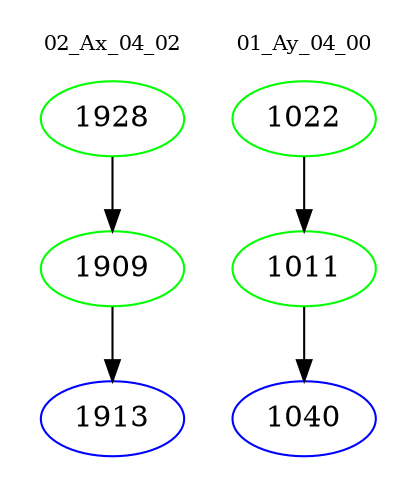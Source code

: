digraph{
subgraph cluster_0 {
color = white
label = "02_Ax_04_02";
fontsize=10;
T0_1928 [label="1928", color="green"]
T0_1928 -> T0_1909 [color="black"]
T0_1909 [label="1909", color="green"]
T0_1909 -> T0_1913 [color="black"]
T0_1913 [label="1913", color="blue"]
}
subgraph cluster_1 {
color = white
label = "01_Ay_04_00";
fontsize=10;
T1_1022 [label="1022", color="green"]
T1_1022 -> T1_1011 [color="black"]
T1_1011 [label="1011", color="green"]
T1_1011 -> T1_1040 [color="black"]
T1_1040 [label="1040", color="blue"]
}
}
